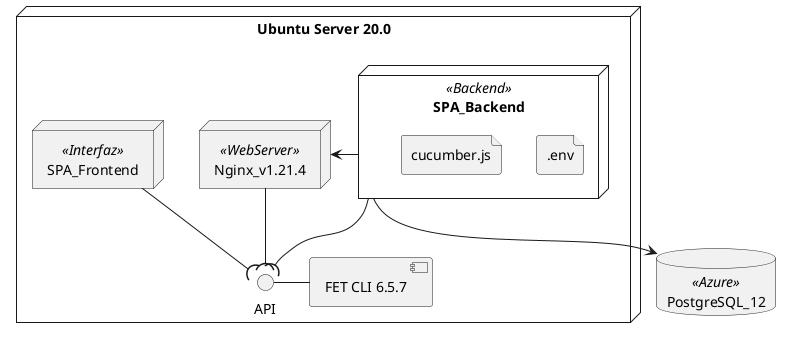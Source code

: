 @startuml

node "Ubuntu Server 20.0" {
    node SPA_Frontend <<Interfaz>> {
    }
}

node "Ubuntu Server 20.0" {
    node "Nginx_v1.21.4" <<WebServer>> {
    }
    node SPA_Backend <<Backend>> {
        file ".env"
        file "cucumber.js"
    }
    API - [FET CLI 6.5.7]
}

database PostgreSQL_12 <<Azure>> {
}

SPA_Backend --> PostgreSQL_12
SPA_Backend --( API
SPA_Backend -right-> Nginx_v1.21.4
SPA_Frontend --( API
Nginx_v1.21.4 --( API

@enduml
